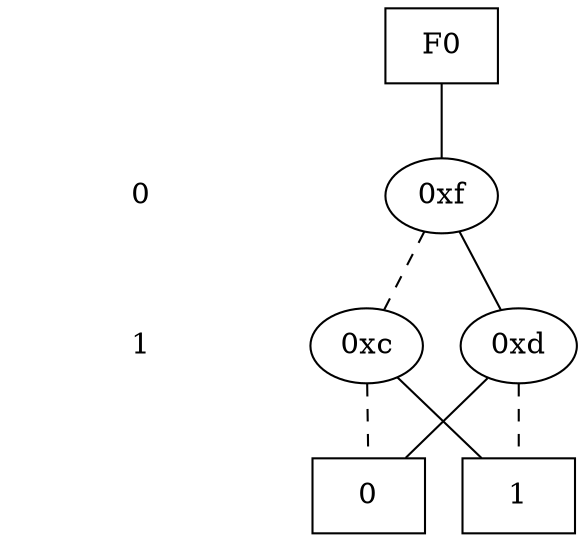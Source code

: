 digraph "DD" {
size = "7.5,10"
center = true;
edge [dir = none];
{ node [shape = plaintext];
  edge [style = invis];
  "CONST NODES" [style = invis];
" 0 " -> " 1 " -> "CONST NODES"; 
}
{ rank = same; node [shape = box]; edge [style = invis];
"F0"; }
{ rank = same; " 0 ";
"0xf";
}
{ rank = same; " 1 ";
"0xc";
"0xd";
}
{ rank = same; "CONST NODES";
{ node [shape = box]; "0x6";
"0x5";
}
}
"F0" -> "0xf" [style = solid];
"0xf" -> "0xd";
"0xf" -> "0xc" [style = dashed];
"0xc" -> "0x5";
"0xc" -> "0x6" [style = dashed];
"0xd" -> "0x6";
"0xd" -> "0x5" [style = dashed];
"0x6" [label = "0"];
"0x5" [label = "1"];
}
